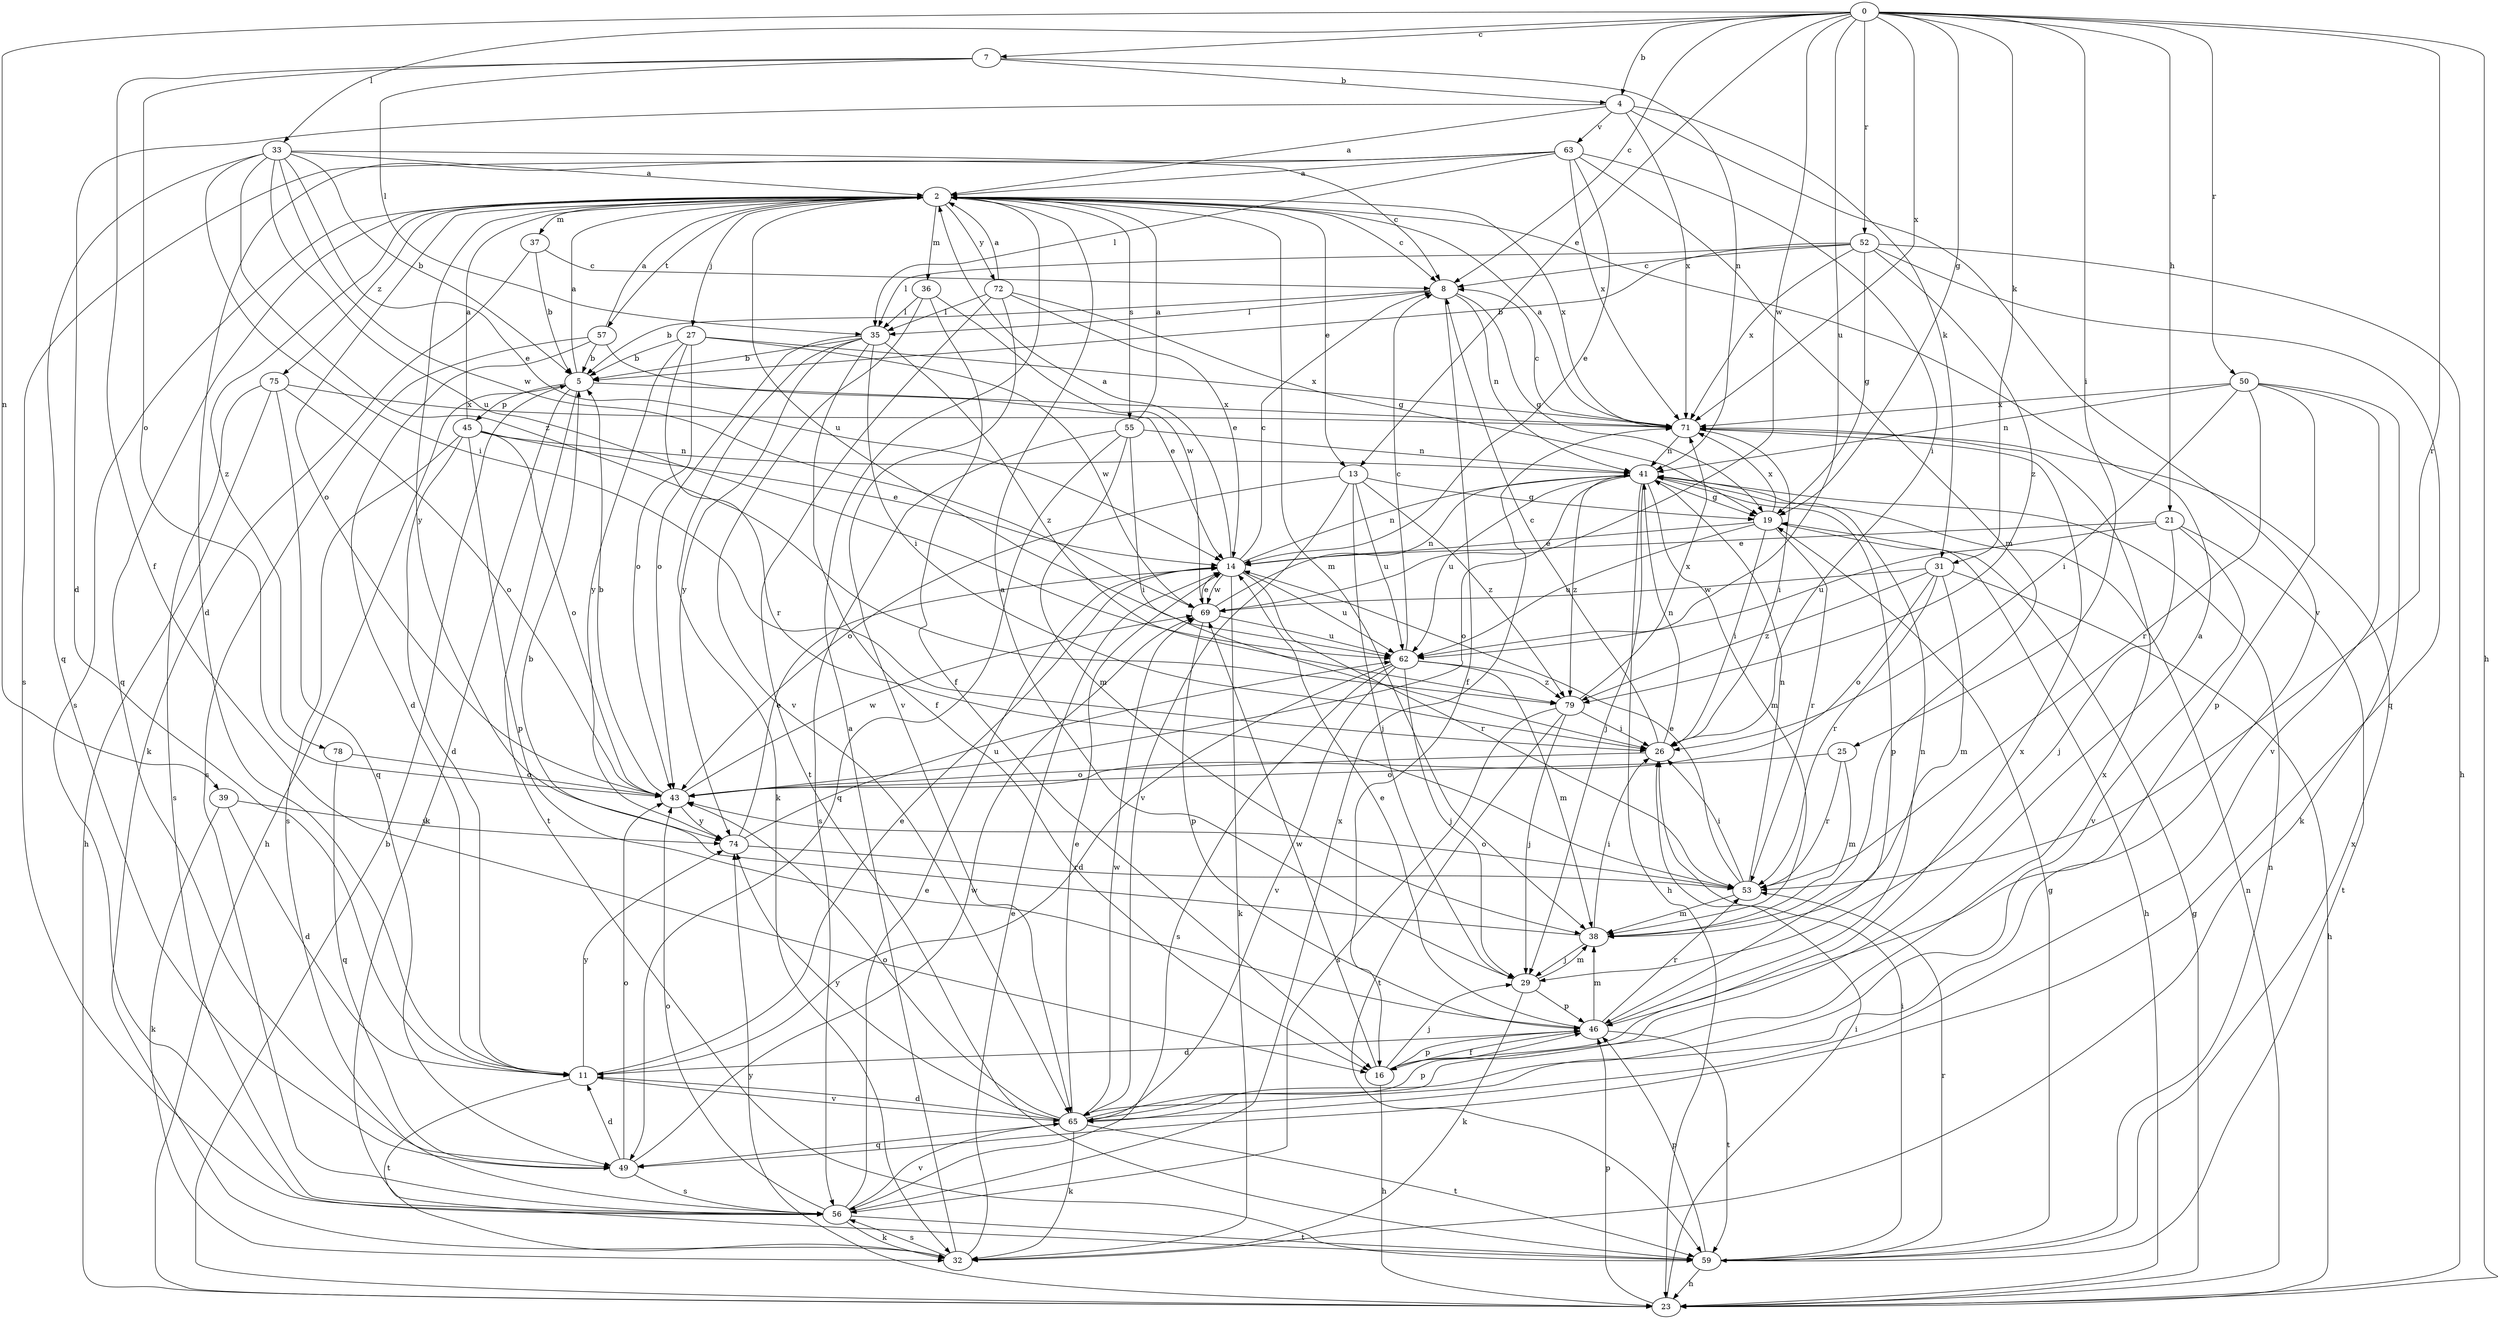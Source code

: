 strict digraph  {
0;
2;
4;
5;
7;
8;
11;
13;
14;
16;
19;
21;
23;
25;
26;
27;
29;
31;
32;
33;
35;
36;
37;
38;
39;
41;
43;
45;
46;
49;
50;
52;
53;
55;
56;
57;
59;
62;
63;
65;
69;
71;
72;
74;
75;
78;
79;
0 -> 4  [label=b];
0 -> 7  [label=c];
0 -> 8  [label=c];
0 -> 13  [label=e];
0 -> 19  [label=g];
0 -> 21  [label=h];
0 -> 23  [label=h];
0 -> 25  [label=i];
0 -> 31  [label=k];
0 -> 33  [label=l];
0 -> 39  [label=n];
0 -> 50  [label=r];
0 -> 52  [label=r];
0 -> 53  [label=r];
0 -> 62  [label=u];
0 -> 69  [label=w];
0 -> 71  [label=x];
2 -> 8  [label=c];
2 -> 13  [label=e];
2 -> 27  [label=j];
2 -> 36  [label=m];
2 -> 37  [label=m];
2 -> 38  [label=m];
2 -> 43  [label=o];
2 -> 49  [label=q];
2 -> 55  [label=s];
2 -> 56  [label=s];
2 -> 57  [label=t];
2 -> 62  [label=u];
2 -> 71  [label=x];
2 -> 72  [label=y];
2 -> 74  [label=y];
2 -> 75  [label=z];
2 -> 78  [label=z];
4 -> 2  [label=a];
4 -> 11  [label=d];
4 -> 31  [label=k];
4 -> 63  [label=v];
4 -> 65  [label=v];
4 -> 71  [label=x];
5 -> 2  [label=a];
5 -> 23  [label=h];
5 -> 32  [label=k];
5 -> 45  [label=p];
5 -> 59  [label=t];
5 -> 71  [label=x];
7 -> 4  [label=b];
7 -> 16  [label=f];
7 -> 35  [label=l];
7 -> 41  [label=n];
7 -> 43  [label=o];
8 -> 5  [label=b];
8 -> 16  [label=f];
8 -> 19  [label=g];
8 -> 35  [label=l];
8 -> 41  [label=n];
11 -> 14  [label=e];
11 -> 59  [label=t];
11 -> 65  [label=v];
11 -> 74  [label=y];
13 -> 19  [label=g];
13 -> 29  [label=j];
13 -> 43  [label=o];
13 -> 62  [label=u];
13 -> 65  [label=v];
13 -> 79  [label=z];
14 -> 2  [label=a];
14 -> 8  [label=c];
14 -> 32  [label=k];
14 -> 41  [label=n];
14 -> 53  [label=r];
14 -> 62  [label=u];
14 -> 69  [label=w];
16 -> 2  [label=a];
16 -> 23  [label=h];
16 -> 29  [label=j];
16 -> 46  [label=p];
16 -> 69  [label=w];
16 -> 71  [label=x];
19 -> 14  [label=e];
19 -> 23  [label=h];
19 -> 26  [label=i];
19 -> 53  [label=r];
19 -> 62  [label=u];
19 -> 71  [label=x];
21 -> 14  [label=e];
21 -> 29  [label=j];
21 -> 59  [label=t];
21 -> 62  [label=u];
21 -> 65  [label=v];
23 -> 5  [label=b];
23 -> 19  [label=g];
23 -> 26  [label=i];
23 -> 41  [label=n];
23 -> 46  [label=p];
23 -> 74  [label=y];
25 -> 38  [label=m];
25 -> 43  [label=o];
25 -> 53  [label=r];
26 -> 8  [label=c];
26 -> 41  [label=n];
26 -> 43  [label=o];
27 -> 5  [label=b];
27 -> 43  [label=o];
27 -> 53  [label=r];
27 -> 69  [label=w];
27 -> 71  [label=x];
27 -> 74  [label=y];
29 -> 2  [label=a];
29 -> 32  [label=k];
29 -> 38  [label=m];
29 -> 46  [label=p];
31 -> 23  [label=h];
31 -> 38  [label=m];
31 -> 43  [label=o];
31 -> 53  [label=r];
31 -> 69  [label=w];
31 -> 79  [label=z];
32 -> 2  [label=a];
32 -> 14  [label=e];
32 -> 56  [label=s];
33 -> 2  [label=a];
33 -> 5  [label=b];
33 -> 8  [label=c];
33 -> 14  [label=e];
33 -> 26  [label=i];
33 -> 49  [label=q];
33 -> 62  [label=u];
33 -> 69  [label=w];
33 -> 79  [label=z];
35 -> 5  [label=b];
35 -> 16  [label=f];
35 -> 26  [label=i];
35 -> 32  [label=k];
35 -> 43  [label=o];
35 -> 74  [label=y];
35 -> 79  [label=z];
36 -> 16  [label=f];
36 -> 35  [label=l];
36 -> 65  [label=v];
36 -> 69  [label=w];
37 -> 5  [label=b];
37 -> 8  [label=c];
37 -> 32  [label=k];
38 -> 5  [label=b];
38 -> 26  [label=i];
38 -> 29  [label=j];
39 -> 11  [label=d];
39 -> 32  [label=k];
39 -> 74  [label=y];
41 -> 19  [label=g];
41 -> 23  [label=h];
41 -> 29  [label=j];
41 -> 38  [label=m];
41 -> 43  [label=o];
41 -> 46  [label=p];
41 -> 62  [label=u];
41 -> 79  [label=z];
43 -> 5  [label=b];
43 -> 69  [label=w];
43 -> 74  [label=y];
45 -> 2  [label=a];
45 -> 11  [label=d];
45 -> 14  [label=e];
45 -> 41  [label=n];
45 -> 43  [label=o];
45 -> 46  [label=p];
45 -> 56  [label=s];
46 -> 11  [label=d];
46 -> 14  [label=e];
46 -> 16  [label=f];
46 -> 38  [label=m];
46 -> 41  [label=n];
46 -> 53  [label=r];
46 -> 59  [label=t];
49 -> 11  [label=d];
49 -> 43  [label=o];
49 -> 56  [label=s];
49 -> 69  [label=w];
50 -> 26  [label=i];
50 -> 32  [label=k];
50 -> 41  [label=n];
50 -> 46  [label=p];
50 -> 53  [label=r];
50 -> 65  [label=v];
50 -> 71  [label=x];
52 -> 5  [label=b];
52 -> 8  [label=c];
52 -> 19  [label=g];
52 -> 23  [label=h];
52 -> 35  [label=l];
52 -> 49  [label=q];
52 -> 71  [label=x];
52 -> 79  [label=z];
53 -> 14  [label=e];
53 -> 26  [label=i];
53 -> 38  [label=m];
53 -> 41  [label=n];
53 -> 43  [label=o];
55 -> 2  [label=a];
55 -> 26  [label=i];
55 -> 38  [label=m];
55 -> 41  [label=n];
55 -> 49  [label=q];
55 -> 56  [label=s];
56 -> 14  [label=e];
56 -> 32  [label=k];
56 -> 43  [label=o];
56 -> 59  [label=t];
56 -> 65  [label=v];
56 -> 71  [label=x];
57 -> 2  [label=a];
57 -> 5  [label=b];
57 -> 11  [label=d];
57 -> 14  [label=e];
57 -> 56  [label=s];
59 -> 19  [label=g];
59 -> 23  [label=h];
59 -> 26  [label=i];
59 -> 41  [label=n];
59 -> 46  [label=p];
59 -> 53  [label=r];
59 -> 71  [label=x];
62 -> 8  [label=c];
62 -> 11  [label=d];
62 -> 29  [label=j];
62 -> 38  [label=m];
62 -> 56  [label=s];
62 -> 65  [label=v];
62 -> 79  [label=z];
63 -> 2  [label=a];
63 -> 11  [label=d];
63 -> 14  [label=e];
63 -> 26  [label=i];
63 -> 35  [label=l];
63 -> 38  [label=m];
63 -> 56  [label=s];
63 -> 71  [label=x];
65 -> 11  [label=d];
65 -> 14  [label=e];
65 -> 32  [label=k];
65 -> 43  [label=o];
65 -> 46  [label=p];
65 -> 49  [label=q];
65 -> 59  [label=t];
65 -> 69  [label=w];
65 -> 71  [label=x];
65 -> 74  [label=y];
69 -> 14  [label=e];
69 -> 41  [label=n];
69 -> 46  [label=p];
69 -> 62  [label=u];
71 -> 2  [label=a];
71 -> 8  [label=c];
71 -> 26  [label=i];
71 -> 41  [label=n];
72 -> 2  [label=a];
72 -> 14  [label=e];
72 -> 19  [label=g];
72 -> 35  [label=l];
72 -> 59  [label=t];
72 -> 65  [label=v];
74 -> 14  [label=e];
74 -> 53  [label=r];
74 -> 62  [label=u];
75 -> 23  [label=h];
75 -> 43  [label=o];
75 -> 49  [label=q];
75 -> 56  [label=s];
75 -> 71  [label=x];
78 -> 43  [label=o];
78 -> 49  [label=q];
79 -> 26  [label=i];
79 -> 29  [label=j];
79 -> 56  [label=s];
79 -> 59  [label=t];
79 -> 71  [label=x];
}
